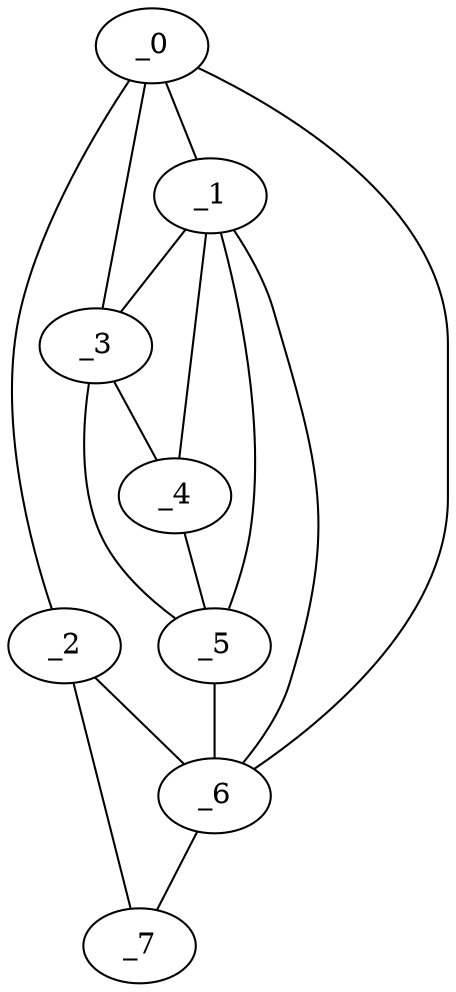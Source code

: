 graph "obj12__280.gxl" {
	_0	 [x=33,
		y=77];
	_1	 [x=42,
		y=82];
	_0 -- _1	 [valence=2];
	_2	 [x=45,
		y=3];
	_0 -- _2	 [valence=1];
	_3	 [x=72,
		y=124];
	_0 -- _3	 [valence=1];
	_6	 [x=92,
		y=58];
	_0 -- _6	 [valence=1];
	_1 -- _3	 [valence=1];
	_4	 [x=79,
		y=122];
	_1 -- _4	 [valence=2];
	_5	 [x=90,
		y=119];
	_1 -- _5	 [valence=2];
	_1 -- _6	 [valence=2];
	_2 -- _6	 [valence=2];
	_7	 [x=93,
		y=5];
	_2 -- _7	 [valence=1];
	_3 -- _4	 [valence=2];
	_3 -- _5	 [valence=1];
	_4 -- _5	 [valence=1];
	_5 -- _6	 [valence=1];
	_6 -- _7	 [valence=1];
}
